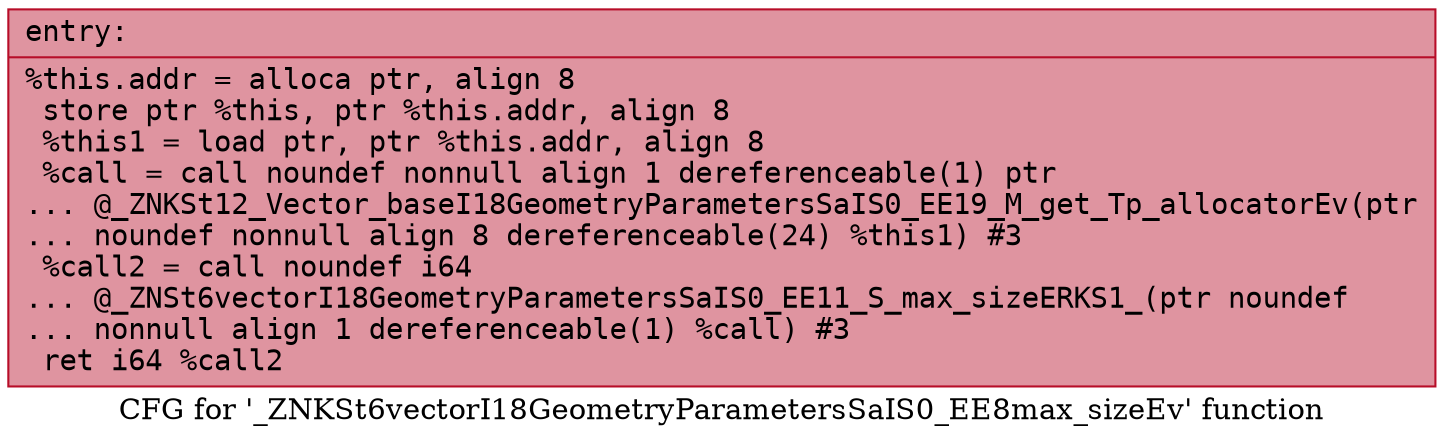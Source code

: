 digraph "CFG for '_ZNKSt6vectorI18GeometryParametersSaIS0_EE8max_sizeEv' function" {
	label="CFG for '_ZNKSt6vectorI18GeometryParametersSaIS0_EE8max_sizeEv' function";

	Node0x562c4e5c6200 [shape=record,color="#b70d28ff", style=filled, fillcolor="#b70d2870" fontname="Courier",label="{entry:\l|  %this.addr = alloca ptr, align 8\l  store ptr %this, ptr %this.addr, align 8\l  %this1 = load ptr, ptr %this.addr, align 8\l  %call = call noundef nonnull align 1 dereferenceable(1) ptr\l... @_ZNKSt12_Vector_baseI18GeometryParametersSaIS0_EE19_M_get_Tp_allocatorEv(ptr\l... noundef nonnull align 8 dereferenceable(24) %this1) #3\l  %call2 = call noundef i64\l... @_ZNSt6vectorI18GeometryParametersSaIS0_EE11_S_max_sizeERKS1_(ptr noundef\l... nonnull align 1 dereferenceable(1) %call) #3\l  ret i64 %call2\l}"];
}
